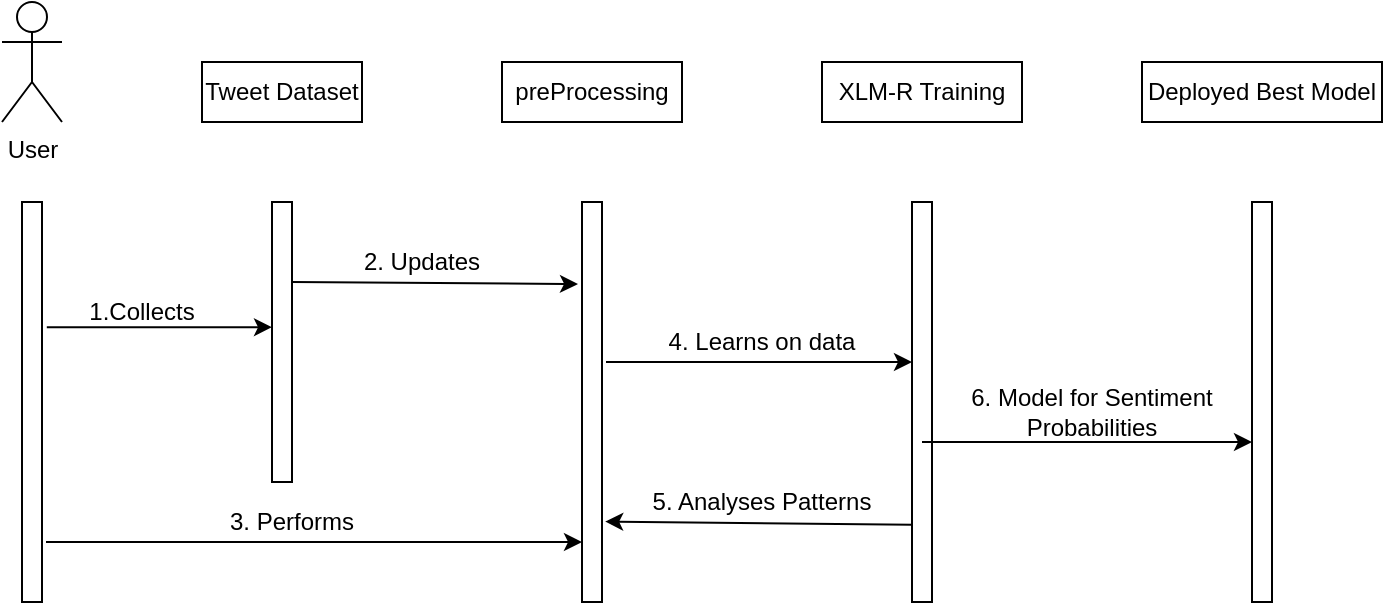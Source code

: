 <mxfile version="15.7.3" type="device"><diagram id="V0HgaADSg0wzgay988dk" name="Page-1"><mxGraphModel dx="1038" dy="489" grid="1" gridSize="10" guides="1" tooltips="1" connect="1" arrows="1" fold="1" page="1" pageScale="1" pageWidth="850" pageHeight="1100" math="0" shadow="0"><root><mxCell id="0"/><mxCell id="1" parent="0"/><mxCell id="RvYNCo3jGIlMaidGukXc-1" value="Tweet Dataset" style="rounded=0;whiteSpace=wrap;html=1;" parent="1" vertex="1"><mxGeometry x="210" y="90" width="80" height="30" as="geometry"/></mxCell><mxCell id="RvYNCo3jGIlMaidGukXc-2" value="preProcessing" style="rounded=0;whiteSpace=wrap;html=1;" parent="1" vertex="1"><mxGeometry x="360" y="90" width="90" height="30" as="geometry"/></mxCell><mxCell id="RvYNCo3jGIlMaidGukXc-3" value="XLM-R Training" style="rounded=0;whiteSpace=wrap;html=1;" parent="1" vertex="1"><mxGeometry x="520" y="90" width="100" height="30" as="geometry"/></mxCell><mxCell id="RvYNCo3jGIlMaidGukXc-5" value="Deployed Best Model" style="rounded=0;whiteSpace=wrap;html=1;" parent="1" vertex="1"><mxGeometry x="680" y="90" width="120" height="30" as="geometry"/></mxCell><mxCell id="RvYNCo3jGIlMaidGukXc-6" value="" style="html=1;points=[];perimeter=orthogonalPerimeter;" parent="1" vertex="1"><mxGeometry x="245" y="160" width="10" height="140" as="geometry"/></mxCell><mxCell id="RvYNCo3jGIlMaidGukXc-7" value="User" style="shape=umlActor;verticalLabelPosition=bottom;verticalAlign=top;html=1;" parent="1" vertex="1"><mxGeometry x="110" y="60" width="30" height="60" as="geometry"/></mxCell><mxCell id="RvYNCo3jGIlMaidGukXc-8" value="" style="html=1;points=[];perimeter=orthogonalPerimeter;" parent="1" vertex="1"><mxGeometry x="120" y="160" width="10" height="200" as="geometry"/></mxCell><mxCell id="RvYNCo3jGIlMaidGukXc-9" value="" style="html=1;points=[];perimeter=orthogonalPerimeter;" parent="1" vertex="1"><mxGeometry x="400" y="160" width="10" height="200" as="geometry"/></mxCell><mxCell id="RvYNCo3jGIlMaidGukXc-10" value="" style="html=1;points=[];perimeter=orthogonalPerimeter;" parent="1" vertex="1"><mxGeometry x="565" y="160" width="10" height="200" as="geometry"/></mxCell><mxCell id="RvYNCo3jGIlMaidGukXc-11" value="" style="html=1;points=[];perimeter=orthogonalPerimeter;" parent="1" vertex="1"><mxGeometry x="735" y="160" width="10" height="200" as="geometry"/></mxCell><mxCell id="RvYNCo3jGIlMaidGukXc-16" value="" style="endArrow=classic;html=1;exitX=1.24;exitY=0.313;exitDx=0;exitDy=0;exitPerimeter=0;" parent="1" source="RvYNCo3jGIlMaidGukXc-8" target="RvYNCo3jGIlMaidGukXc-6" edge="1"><mxGeometry width="50" height="50" relative="1" as="geometry"><mxPoint x="400" y="310" as="sourcePoint"/><mxPoint x="450" y="260" as="targetPoint"/></mxGeometry></mxCell><mxCell id="RvYNCo3jGIlMaidGukXc-17" value="1.Collects" style="text;html=1;strokeColor=none;fillColor=none;align=center;verticalAlign=middle;whiteSpace=wrap;rounded=0;" parent="1" vertex="1"><mxGeometry x="130" y="210" width="100" height="10" as="geometry"/></mxCell><mxCell id="RvYNCo3jGIlMaidGukXc-18" value="" style="endArrow=classic;html=1;exitX=1.24;exitY=0.313;exitDx=0;exitDy=0;exitPerimeter=0;" parent="1" edge="1"><mxGeometry width="50" height="50" relative="1" as="geometry"><mxPoint x="255.0" y="200.0" as="sourcePoint"/><mxPoint x="398" y="201" as="targetPoint"/></mxGeometry></mxCell><mxCell id="RvYNCo3jGIlMaidGukXc-19" value="2. Updates" style="text;html=1;strokeColor=none;fillColor=none;align=center;verticalAlign=middle;whiteSpace=wrap;rounded=0;" parent="1" vertex="1"><mxGeometry x="280" y="180" width="80" height="20" as="geometry"/></mxCell><mxCell id="RvYNCo3jGIlMaidGukXc-20" value="" style="endArrow=classic;html=1;" parent="1" target="RvYNCo3jGIlMaidGukXc-10" edge="1"><mxGeometry width="50" height="50" relative="1" as="geometry"><mxPoint x="412" y="240" as="sourcePoint"/><mxPoint x="560" y="197" as="targetPoint"/><Array as="points"><mxPoint x="490" y="240"/></Array></mxGeometry></mxCell><mxCell id="RvYNCo3jGIlMaidGukXc-22" value="4. Learns on data" style="text;html=1;strokeColor=none;fillColor=none;align=center;verticalAlign=middle;whiteSpace=wrap;rounded=0;" parent="1" vertex="1"><mxGeometry x="440" y="220" width="100" height="20" as="geometry"/></mxCell><mxCell id="JotL10apjrSt_21s7ueV-1" value="" style="endArrow=classic;html=1;" parent="1" target="RvYNCo3jGIlMaidGukXc-9" edge="1"><mxGeometry width="50" height="50" relative="1" as="geometry"><mxPoint x="132" y="330" as="sourcePoint"/><mxPoint x="450" y="260" as="targetPoint"/><Array as="points"><mxPoint x="260" y="330"/></Array></mxGeometry></mxCell><mxCell id="JotL10apjrSt_21s7ueV-2" value="3. Performs" style="text;html=1;strokeColor=none;fillColor=none;align=center;verticalAlign=middle;whiteSpace=wrap;rounded=0;" parent="1" vertex="1"><mxGeometry x="220" y="310" width="70" height="20" as="geometry"/></mxCell><mxCell id="JotL10apjrSt_21s7ueV-3" value="" style="endArrow=classic;html=1;exitX=0.02;exitY=0.807;exitDx=0;exitDy=0;exitPerimeter=0;entryX=1.16;entryY=0.799;entryDx=0;entryDy=0;entryPerimeter=0;" parent="1" source="RvYNCo3jGIlMaidGukXc-10" target="RvYNCo3jGIlMaidGukXc-9" edge="1"><mxGeometry width="50" height="50" relative="1" as="geometry"><mxPoint x="400" y="300" as="sourcePoint"/><mxPoint x="410" y="321" as="targetPoint"/></mxGeometry></mxCell><mxCell id="JotL10apjrSt_21s7ueV-4" value="5. Analyses Patterns" style="text;html=1;strokeColor=none;fillColor=none;align=center;verticalAlign=middle;whiteSpace=wrap;rounded=0;" parent="1" vertex="1"><mxGeometry x="420" y="300" width="140" height="20" as="geometry"/></mxCell><mxCell id="JotL10apjrSt_21s7ueV-5" value="" style="endArrow=classic;html=1;exitX=0.5;exitY=0.6;exitDx=0;exitDy=0;exitPerimeter=0;" parent="1" source="RvYNCo3jGIlMaidGukXc-10" target="RvYNCo3jGIlMaidGukXc-11" edge="1"><mxGeometry width="50" height="50" relative="1" as="geometry"><mxPoint x="400" y="290" as="sourcePoint"/><mxPoint x="450" y="240" as="targetPoint"/></mxGeometry></mxCell><mxCell id="JotL10apjrSt_21s7ueV-6" value="6. Model for Sentiment Probabilities" style="text;html=1;strokeColor=none;fillColor=none;align=center;verticalAlign=middle;whiteSpace=wrap;rounded=0;" parent="1" vertex="1"><mxGeometry x="590" y="250" width="130" height="30" as="geometry"/></mxCell></root></mxGraphModel></diagram></mxfile>